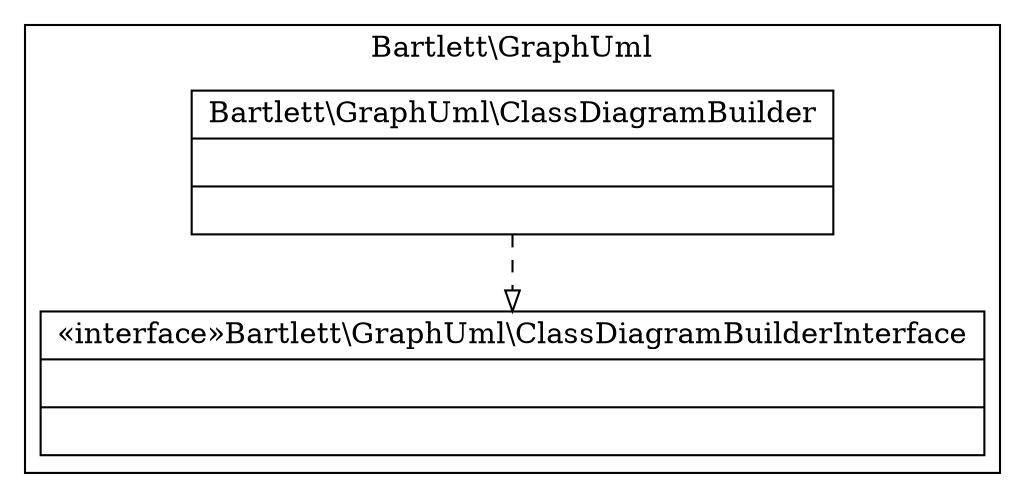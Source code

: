 digraph {
  subgraph cluster_0 {
    label = "Bartlett\\GraphUml"
    "Bartlett\\GraphUml\\ClassDiagramBuilder" [shape="record" label="{
Bartlett\\GraphUml\\ClassDiagramBuilder||}"]
    "Bartlett\\GraphUml\\ClassDiagramBuilderInterface" [shape="record" label="{«interface»
Bartlett\\GraphUml\\ClassDiagramBuilderInterface||}"]
  }
  "Bartlett\\GraphUml\\ClassDiagramBuilder" -> "Bartlett\\GraphUml\\ClassDiagramBuilderInterface" [arrowhead="empty" style="dashed"]
}
